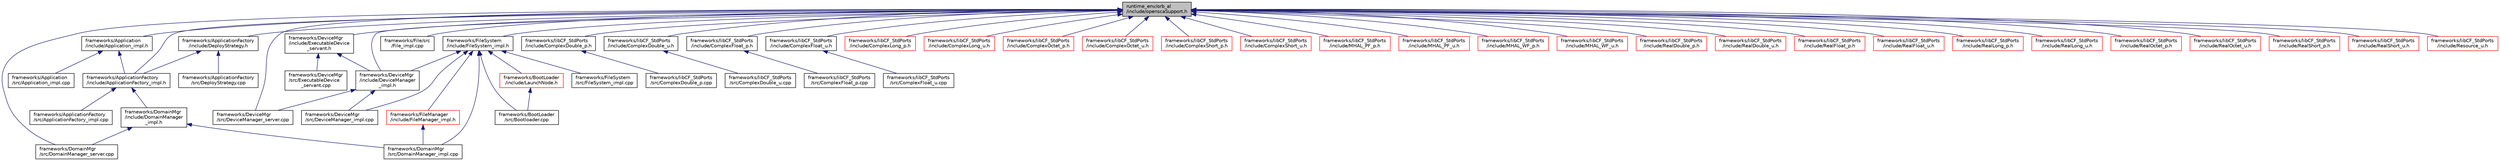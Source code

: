 digraph "runtime_env/orb_al/include/openscaSupport.h"
{
 // INTERACTIVE_SVG=YES
  edge [fontname="Helvetica",fontsize="10",labelfontname="Helvetica",labelfontsize="10"];
  node [fontname="Helvetica",fontsize="10",shape=record];
  Node1 [label="runtime_env/orb_al\l/include/openscaSupport.h",height=0.2,width=0.4,color="black", fillcolor="grey75", style="filled", fontcolor="black"];
  Node1 -> Node2 [dir="back",color="midnightblue",fontsize="10",style="solid",fontname="Helvetica"];
  Node2 [label="frameworks/Application\l/include/Application_impl.h",height=0.2,width=0.4,color="black", fillcolor="white", style="filled",URL="$_application__impl_8h.html",tooltip=":  "];
  Node2 -> Node3 [dir="back",color="midnightblue",fontsize="10",style="solid",fontname="Helvetica"];
  Node3 [label="frameworks/Application\l/src/Application_impl.cpp",height=0.2,width=0.4,color="black", fillcolor="white", style="filled",URL="$_application__impl_8cpp.html",tooltip=":  "];
  Node2 -> Node4 [dir="back",color="midnightblue",fontsize="10",style="solid",fontname="Helvetica"];
  Node4 [label="frameworks/ApplicationFactory\l/include/ApplicationFactory_impl.h",height=0.2,width=0.4,color="black", fillcolor="white", style="filled",URL="$_application_factory__impl_8h.html",tooltip=":  "];
  Node4 -> Node5 [dir="back",color="midnightblue",fontsize="10",style="solid",fontname="Helvetica"];
  Node5 [label="frameworks/ApplicationFactory\l/src/ApplicationFactory_impl.cpp",height=0.2,width=0.4,color="black", fillcolor="white", style="filled",URL="$_application_factory__impl_8cpp.html",tooltip=":  "];
  Node4 -> Node6 [dir="back",color="midnightblue",fontsize="10",style="solid",fontname="Helvetica"];
  Node6 [label="frameworks/DomainMgr\l/include/DomainManager\l_impl.h",height=0.2,width=0.4,color="black", fillcolor="white", style="filled",URL="$_domain_manager__impl_8h.html",tooltip=":  "];
  Node6 -> Node7 [dir="back",color="midnightblue",fontsize="10",style="solid",fontname="Helvetica"];
  Node7 [label="frameworks/DomainMgr\l/src/DomainManager_impl.cpp",height=0.2,width=0.4,color="black", fillcolor="white", style="filled",URL="$_domain_manager__impl_8cpp.html",tooltip=":  "];
  Node6 -> Node8 [dir="back",color="midnightblue",fontsize="10",style="solid",fontname="Helvetica"];
  Node8 [label="frameworks/DomainMgr\l/src/DomainManager_server.cpp",height=0.2,width=0.4,color="black", fillcolor="white", style="filled",URL="$_domain_manager__server_8cpp.html",tooltip=":  "];
  Node1 -> Node9 [dir="back",color="midnightblue",fontsize="10",style="solid",fontname="Helvetica"];
  Node9 [label="frameworks/ApplicationFactory\l/include/DeployStrategy.h",height=0.2,width=0.4,color="black", fillcolor="white", style="filled",URL="$_deploy_strategy_8h.html"];
  Node9 -> Node4 [dir="back",color="midnightblue",fontsize="10",style="solid",fontname="Helvetica"];
  Node9 -> Node10 [dir="back",color="midnightblue",fontsize="10",style="solid",fontname="Helvetica"];
  Node10 [label="frameworks/ApplicationFactory\l/src/DeployStrategy.cpp",height=0.2,width=0.4,color="black", fillcolor="white", style="filled",URL="$_deploy_strategy_8cpp.html"];
  Node1 -> Node4 [dir="back",color="midnightblue",fontsize="10",style="solid",fontname="Helvetica"];
  Node1 -> Node11 [dir="back",color="midnightblue",fontsize="10",style="solid",fontname="Helvetica"];
  Node11 [label="frameworks/DeviceMgr\l/include/DeviceManager\l_impl.h",height=0.2,width=0.4,color="black", fillcolor="white", style="filled",URL="$_device_manager__impl_8h.html",tooltip=":  "];
  Node11 -> Node12 [dir="back",color="midnightblue",fontsize="10",style="solid",fontname="Helvetica"];
  Node12 [label="frameworks/DeviceMgr\l/src/DeviceManager_impl.cpp",height=0.2,width=0.4,color="black", fillcolor="white", style="filled",URL="$_device_manager__impl_8cpp.html",tooltip=":  "];
  Node11 -> Node13 [dir="back",color="midnightblue",fontsize="10",style="solid",fontname="Helvetica"];
  Node13 [label="frameworks/DeviceMgr\l/src/DeviceManager_server.cpp",height=0.2,width=0.4,color="black", fillcolor="white", style="filled",URL="$_device_manager__server_8cpp.html"];
  Node1 -> Node14 [dir="back",color="midnightblue",fontsize="10",style="solid",fontname="Helvetica"];
  Node14 [label="frameworks/DeviceMgr\l/include/ExecutableDevice\l_servant.h",height=0.2,width=0.4,color="black", fillcolor="white", style="filled",URL="$_executable_device__servant_8h.html",tooltip=":  "];
  Node14 -> Node11 [dir="back",color="midnightblue",fontsize="10",style="solid",fontname="Helvetica"];
  Node14 -> Node15 [dir="back",color="midnightblue",fontsize="10",style="solid",fontname="Helvetica"];
  Node15 [label="frameworks/DeviceMgr\l/src/ExecutableDevice\l_servant.cpp",height=0.2,width=0.4,color="black", fillcolor="white", style="filled",URL="$_executable_device__servant_8cpp.html",tooltip=":  "];
  Node1 -> Node13 [dir="back",color="midnightblue",fontsize="10",style="solid",fontname="Helvetica"];
  Node1 -> Node8 [dir="back",color="midnightblue",fontsize="10",style="solid",fontname="Helvetica"];
  Node1 -> Node16 [dir="back",color="midnightblue",fontsize="10",style="solid",fontname="Helvetica"];
  Node16 [label="frameworks/File/src\l/File_impl.cpp",height=0.2,width=0.4,color="black", fillcolor="white", style="filled",URL="$_file__impl_8cpp.html",tooltip=":  "];
  Node1 -> Node17 [dir="back",color="midnightblue",fontsize="10",style="solid",fontname="Helvetica"];
  Node17 [label="frameworks/FileSystem\l/include/FileSystem_impl.h",height=0.2,width=0.4,color="black", fillcolor="white", style="filled",URL="$_file_system__impl_8h.html",tooltip=":  "];
  Node17 -> Node18 [dir="back",color="midnightblue",fontsize="10",style="solid",fontname="Helvetica"];
  Node18 [label="frameworks/BootLoader\l/include/LaunchNode.h",height=0.2,width=0.4,color="red", fillcolor="white", style="filled",URL="$_launch_node_8h.html",tooltip=":  "];
  Node18 -> Node19 [dir="back",color="midnightblue",fontsize="10",style="solid",fontname="Helvetica"];
  Node19 [label="frameworks/BootLoader\l/src/Bootloader.cpp",height=0.2,width=0.4,color="black", fillcolor="white", style="filled",URL="$_bootloader_8cpp.html",tooltip=":  "];
  Node17 -> Node19 [dir="back",color="midnightblue",fontsize="10",style="solid",fontname="Helvetica"];
  Node17 -> Node11 [dir="back",color="midnightblue",fontsize="10",style="solid",fontname="Helvetica"];
  Node17 -> Node12 [dir="back",color="midnightblue",fontsize="10",style="solid",fontname="Helvetica"];
  Node17 -> Node7 [dir="back",color="midnightblue",fontsize="10",style="solid",fontname="Helvetica"];
  Node17 -> Node20 [dir="back",color="midnightblue",fontsize="10",style="solid",fontname="Helvetica"];
  Node20 [label="frameworks/FileSystem\l/src/FileSystem_impl.cpp",height=0.2,width=0.4,color="black", fillcolor="white", style="filled",URL="$_file_system__impl_8cpp.html",tooltip=":  "];
  Node17 -> Node21 [dir="back",color="midnightblue",fontsize="10",style="solid",fontname="Helvetica"];
  Node21 [label="frameworks/FileManager\l/include/FileManager_impl.h",height=0.2,width=0.4,color="red", fillcolor="white", style="filled",URL="$_file_manager__impl_8h.html",tooltip=":  "];
  Node21 -> Node7 [dir="back",color="midnightblue",fontsize="10",style="solid",fontname="Helvetica"];
  Node1 -> Node22 [dir="back",color="midnightblue",fontsize="10",style="solid",fontname="Helvetica"];
  Node22 [label="frameworks/libCF_StdPorts\l/include/ComplexDouble_p.h",height=0.2,width=0.4,color="black", fillcolor="white", style="filled",URL="$_complex_double__p_8h.html",tooltip=":  "];
  Node22 -> Node23 [dir="back",color="midnightblue",fontsize="10",style="solid",fontname="Helvetica"];
  Node23 [label="frameworks/libCF_StdPorts\l/src/ComplexDouble_p.cpp",height=0.2,width=0.4,color="black", fillcolor="white", style="filled",URL="$_complex_double__p_8cpp.html",tooltip=":  "];
  Node1 -> Node24 [dir="back",color="midnightblue",fontsize="10",style="solid",fontname="Helvetica"];
  Node24 [label="frameworks/libCF_StdPorts\l/include/ComplexDouble_u.h",height=0.2,width=0.4,color="black", fillcolor="white", style="filled",URL="$_complex_double__u_8h.html",tooltip=":  "];
  Node24 -> Node25 [dir="back",color="midnightblue",fontsize="10",style="solid",fontname="Helvetica"];
  Node25 [label="frameworks/libCF_StdPorts\l/src/ComplexDouble_u.cpp",height=0.2,width=0.4,color="black", fillcolor="white", style="filled",URL="$_complex_double__u_8cpp.html",tooltip=":  "];
  Node1 -> Node26 [dir="back",color="midnightblue",fontsize="10",style="solid",fontname="Helvetica"];
  Node26 [label="frameworks/libCF_StdPorts\l/include/ComplexFloat_p.h",height=0.2,width=0.4,color="black", fillcolor="white", style="filled",URL="$_complex_float__p_8h.html",tooltip=":  "];
  Node26 -> Node27 [dir="back",color="midnightblue",fontsize="10",style="solid",fontname="Helvetica"];
  Node27 [label="frameworks/libCF_StdPorts\l/src/ComplexFloat_p.cpp",height=0.2,width=0.4,color="black", fillcolor="white", style="filled",URL="$_complex_float__p_8cpp.html",tooltip=":  "];
  Node1 -> Node28 [dir="back",color="midnightblue",fontsize="10",style="solid",fontname="Helvetica"];
  Node28 [label="frameworks/libCF_StdPorts\l/include/ComplexFloat_u.h",height=0.2,width=0.4,color="black", fillcolor="white", style="filled",URL="$_complex_float__u_8h.html",tooltip=":  "];
  Node28 -> Node29 [dir="back",color="midnightblue",fontsize="10",style="solid",fontname="Helvetica"];
  Node29 [label="frameworks/libCF_StdPorts\l/src/ComplexFloat_u.cpp",height=0.2,width=0.4,color="black", fillcolor="white", style="filled",URL="$_complex_float__u_8cpp.html",tooltip=":  "];
  Node1 -> Node30 [dir="back",color="midnightblue",fontsize="10",style="solid",fontname="Helvetica"];
  Node30 [label="frameworks/libCF_StdPorts\l/include/ComplexLong_p.h",height=0.2,width=0.4,color="red", fillcolor="white", style="filled",URL="$_complex_long__p_8h.html",tooltip=":  "];
  Node1 -> Node31 [dir="back",color="midnightblue",fontsize="10",style="solid",fontname="Helvetica"];
  Node31 [label="frameworks/libCF_StdPorts\l/include/ComplexLong_u.h",height=0.2,width=0.4,color="red", fillcolor="white", style="filled",URL="$_complex_long__u_8h.html",tooltip=":  "];
  Node1 -> Node32 [dir="back",color="midnightblue",fontsize="10",style="solid",fontname="Helvetica"];
  Node32 [label="frameworks/libCF_StdPorts\l/include/ComplexOctet_p.h",height=0.2,width=0.4,color="red", fillcolor="white", style="filled",URL="$_complex_octet__p_8h.html",tooltip=":  "];
  Node1 -> Node33 [dir="back",color="midnightblue",fontsize="10",style="solid",fontname="Helvetica"];
  Node33 [label="frameworks/libCF_StdPorts\l/include/ComplexOctet_u.h",height=0.2,width=0.4,color="red", fillcolor="white", style="filled",URL="$_complex_octet__u_8h.html",tooltip=":  "];
  Node1 -> Node34 [dir="back",color="midnightblue",fontsize="10",style="solid",fontname="Helvetica"];
  Node34 [label="frameworks/libCF_StdPorts\l/include/ComplexShort_p.h",height=0.2,width=0.4,color="red", fillcolor="white", style="filled",URL="$_complex_short__p_8h.html",tooltip=":  "];
  Node1 -> Node35 [dir="back",color="midnightblue",fontsize="10",style="solid",fontname="Helvetica"];
  Node35 [label="frameworks/libCF_StdPorts\l/include/ComplexShort_u.h",height=0.2,width=0.4,color="red", fillcolor="white", style="filled",URL="$_complex_short__u_8h.html",tooltip=":  "];
  Node1 -> Node36 [dir="back",color="midnightblue",fontsize="10",style="solid",fontname="Helvetica"];
  Node36 [label="frameworks/libCF_StdPorts\l/include/MHAL_PF_p.h",height=0.2,width=0.4,color="red", fillcolor="white", style="filled",URL="$_m_h_a_l___p_f__p_8h.html",tooltip=":  "];
  Node1 -> Node37 [dir="back",color="midnightblue",fontsize="10",style="solid",fontname="Helvetica"];
  Node37 [label="frameworks/libCF_StdPorts\l/include/MHAL_PF_u.h",height=0.2,width=0.4,color="red", fillcolor="white", style="filled",URL="$_m_h_a_l___p_f__u_8h.html",tooltip=":  "];
  Node1 -> Node38 [dir="back",color="midnightblue",fontsize="10",style="solid",fontname="Helvetica"];
  Node38 [label="frameworks/libCF_StdPorts\l/include/MHAL_WF_p.h",height=0.2,width=0.4,color="red", fillcolor="white", style="filled",URL="$_m_h_a_l___w_f__p_8h.html",tooltip=":  "];
  Node1 -> Node39 [dir="back",color="midnightblue",fontsize="10",style="solid",fontname="Helvetica"];
  Node39 [label="frameworks/libCF_StdPorts\l/include/MHAL_WF_u.h",height=0.2,width=0.4,color="red", fillcolor="white", style="filled",URL="$_m_h_a_l___w_f__u_8h.html",tooltip=":  "];
  Node1 -> Node40 [dir="back",color="midnightblue",fontsize="10",style="solid",fontname="Helvetica"];
  Node40 [label="frameworks/libCF_StdPorts\l/include/RealDouble_p.h",height=0.2,width=0.4,color="red", fillcolor="white", style="filled",URL="$_real_double__p_8h.html",tooltip=":  "];
  Node1 -> Node41 [dir="back",color="midnightblue",fontsize="10",style="solid",fontname="Helvetica"];
  Node41 [label="frameworks/libCF_StdPorts\l/include/RealDouble_u.h",height=0.2,width=0.4,color="red", fillcolor="white", style="filled",URL="$_real_double__u_8h.html",tooltip=":  "];
  Node1 -> Node42 [dir="back",color="midnightblue",fontsize="10",style="solid",fontname="Helvetica"];
  Node42 [label="frameworks/libCF_StdPorts\l/include/RealFloat_p.h",height=0.2,width=0.4,color="red", fillcolor="white", style="filled",URL="$_real_float__p_8h.html",tooltip=":  "];
  Node1 -> Node43 [dir="back",color="midnightblue",fontsize="10",style="solid",fontname="Helvetica"];
  Node43 [label="frameworks/libCF_StdPorts\l/include/RealFloat_u.h",height=0.2,width=0.4,color="red", fillcolor="white", style="filled",URL="$_real_float__u_8h.html",tooltip=":  "];
  Node1 -> Node44 [dir="back",color="midnightblue",fontsize="10",style="solid",fontname="Helvetica"];
  Node44 [label="frameworks/libCF_StdPorts\l/include/RealLong_p.h",height=0.2,width=0.4,color="red", fillcolor="white", style="filled",URL="$_real_long__p_8h.html",tooltip=":  "];
  Node1 -> Node45 [dir="back",color="midnightblue",fontsize="10",style="solid",fontname="Helvetica"];
  Node45 [label="frameworks/libCF_StdPorts\l/include/RealLong_u.h",height=0.2,width=0.4,color="red", fillcolor="white", style="filled",URL="$_real_long__u_8h.html",tooltip=":  "];
  Node1 -> Node46 [dir="back",color="midnightblue",fontsize="10",style="solid",fontname="Helvetica"];
  Node46 [label="frameworks/libCF_StdPorts\l/include/RealOctet_p.h",height=0.2,width=0.4,color="red", fillcolor="white", style="filled",URL="$_real_octet__p_8h.html",tooltip=":  "];
  Node1 -> Node47 [dir="back",color="midnightblue",fontsize="10",style="solid",fontname="Helvetica"];
  Node47 [label="frameworks/libCF_StdPorts\l/include/RealOctet_u.h",height=0.2,width=0.4,color="red", fillcolor="white", style="filled",URL="$_real_octet__u_8h.html",tooltip=":  "];
  Node1 -> Node48 [dir="back",color="midnightblue",fontsize="10",style="solid",fontname="Helvetica"];
  Node48 [label="frameworks/libCF_StdPorts\l/include/RealShort_p.h",height=0.2,width=0.4,color="red", fillcolor="white", style="filled",URL="$_real_short__p_8h.html",tooltip=":  "];
  Node1 -> Node49 [dir="back",color="midnightblue",fontsize="10",style="solid",fontname="Helvetica"];
  Node49 [label="frameworks/libCF_StdPorts\l/include/RealShort_u.h",height=0.2,width=0.4,color="red", fillcolor="white", style="filled",URL="$_real_short__u_8h.html",tooltip=":  "];
  Node1 -> Node50 [dir="back",color="midnightblue",fontsize="10",style="solid",fontname="Helvetica"];
  Node50 [label="frameworks/libCF_StdPorts\l/include/Resource_u.h",height=0.2,width=0.4,color="red", fillcolor="white", style="filled",URL="$_resource__u_8h.html",tooltip=":  "];
}
